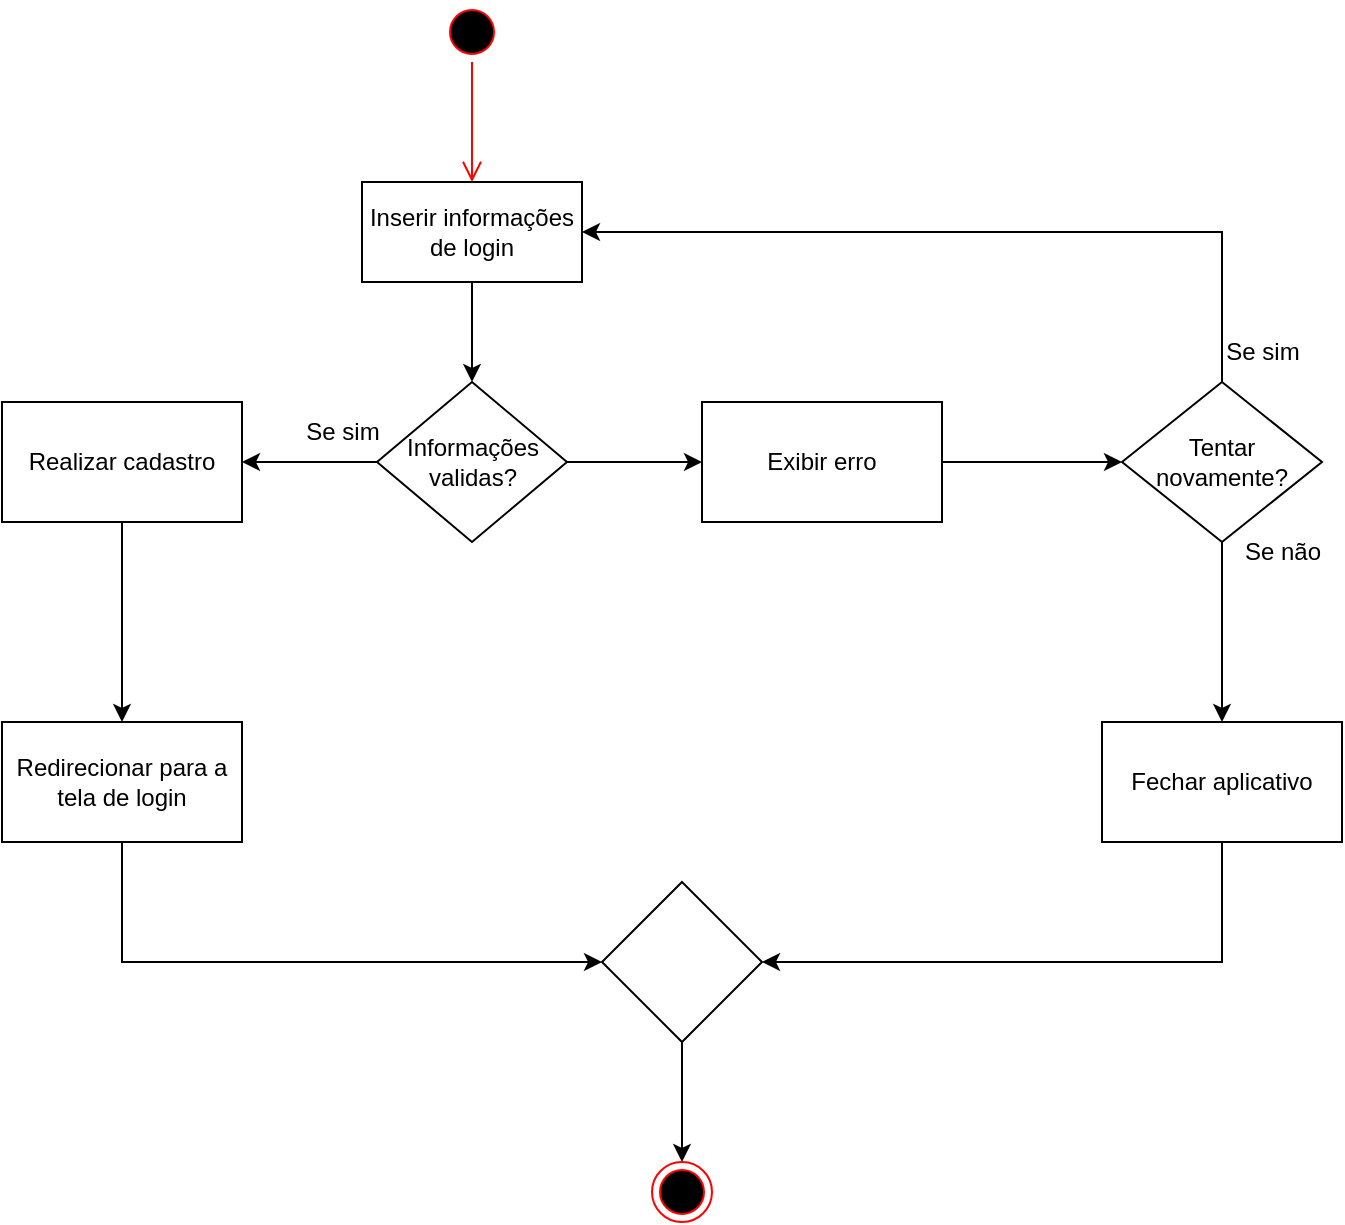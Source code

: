 <mxfile version="24.7.7">
  <diagram name="Página-1" id="uuQs0PjwtDA5l6Fh1MFA">
    <mxGraphModel dx="1434" dy="734" grid="1" gridSize="10" guides="1" tooltips="1" connect="1" arrows="1" fold="1" page="1" pageScale="1" pageWidth="1169" pageHeight="826" math="0" shadow="0">
      <root>
        <mxCell id="0" />
        <mxCell id="1" parent="0" />
        <mxCell id="siaqCacQFSX6dH0VF1lV-1" value="" style="ellipse;html=1;shape=startState;fillColor=#000000;strokeColor=#ff0000;" vertex="1" parent="1">
          <mxGeometry x="540" y="160" width="30" height="30" as="geometry" />
        </mxCell>
        <mxCell id="siaqCacQFSX6dH0VF1lV-2" value="" style="edgeStyle=orthogonalEdgeStyle;html=1;verticalAlign=bottom;endArrow=open;endSize=8;strokeColor=#ff0000;rounded=0;" edge="1" source="siaqCacQFSX6dH0VF1lV-1" parent="1">
          <mxGeometry relative="1" as="geometry">
            <mxPoint x="555" y="250" as="targetPoint" />
          </mxGeometry>
        </mxCell>
        <mxCell id="siaqCacQFSX6dH0VF1lV-5" value="" style="edgeStyle=orthogonalEdgeStyle;rounded=0;orthogonalLoop=1;jettySize=auto;html=1;" edge="1" parent="1" source="siaqCacQFSX6dH0VF1lV-3" target="siaqCacQFSX6dH0VF1lV-4">
          <mxGeometry relative="1" as="geometry" />
        </mxCell>
        <mxCell id="siaqCacQFSX6dH0VF1lV-3" value="Inserir informações de login" style="html=1;whiteSpace=wrap;" vertex="1" parent="1">
          <mxGeometry x="500" y="250" width="110" height="50" as="geometry" />
        </mxCell>
        <mxCell id="siaqCacQFSX6dH0VF1lV-7" value="" style="edgeStyle=orthogonalEdgeStyle;rounded=0;orthogonalLoop=1;jettySize=auto;html=1;" edge="1" parent="1" source="siaqCacQFSX6dH0VF1lV-4" target="siaqCacQFSX6dH0VF1lV-6">
          <mxGeometry relative="1" as="geometry" />
        </mxCell>
        <mxCell id="siaqCacQFSX6dH0VF1lV-12" value="" style="edgeStyle=orthogonalEdgeStyle;rounded=0;orthogonalLoop=1;jettySize=auto;html=1;" edge="1" parent="1" source="siaqCacQFSX6dH0VF1lV-4" target="siaqCacQFSX6dH0VF1lV-11">
          <mxGeometry relative="1" as="geometry" />
        </mxCell>
        <mxCell id="siaqCacQFSX6dH0VF1lV-4" value="Informações validas?" style="rhombus;whiteSpace=wrap;html=1;" vertex="1" parent="1">
          <mxGeometry x="507.5" y="350" width="95" height="80" as="geometry" />
        </mxCell>
        <mxCell id="siaqCacQFSX6dH0VF1lV-10" value="" style="edgeStyle=orthogonalEdgeStyle;rounded=0;orthogonalLoop=1;jettySize=auto;html=1;" edge="1" parent="1" source="siaqCacQFSX6dH0VF1lV-6" target="siaqCacQFSX6dH0VF1lV-9">
          <mxGeometry relative="1" as="geometry" />
        </mxCell>
        <mxCell id="siaqCacQFSX6dH0VF1lV-6" value="Realizar cadastro" style="whiteSpace=wrap;html=1;" vertex="1" parent="1">
          <mxGeometry x="320" y="360" width="120" height="60" as="geometry" />
        </mxCell>
        <mxCell id="siaqCacQFSX6dH0VF1lV-8" value="Se sim" style="text;html=1;align=center;verticalAlign=middle;resizable=0;points=[];autosize=1;strokeColor=none;fillColor=none;" vertex="1" parent="1">
          <mxGeometry x="460" y="360" width="60" height="30" as="geometry" />
        </mxCell>
        <mxCell id="siaqCacQFSX6dH0VF1lV-21" style="edgeStyle=orthogonalEdgeStyle;rounded=0;orthogonalLoop=1;jettySize=auto;html=1;" edge="1" parent="1" source="siaqCacQFSX6dH0VF1lV-9" target="siaqCacQFSX6dH0VF1lV-20">
          <mxGeometry relative="1" as="geometry">
            <Array as="points">
              <mxPoint x="380" y="640" />
            </Array>
          </mxGeometry>
        </mxCell>
        <mxCell id="siaqCacQFSX6dH0VF1lV-9" value="Redirecionar para a tela de login" style="whiteSpace=wrap;html=1;" vertex="1" parent="1">
          <mxGeometry x="320" y="520" width="120" height="60" as="geometry" />
        </mxCell>
        <mxCell id="siaqCacQFSX6dH0VF1lV-14" value="" style="edgeStyle=orthogonalEdgeStyle;rounded=0;orthogonalLoop=1;jettySize=auto;html=1;" edge="1" parent="1" source="siaqCacQFSX6dH0VF1lV-11" target="siaqCacQFSX6dH0VF1lV-13">
          <mxGeometry relative="1" as="geometry" />
        </mxCell>
        <mxCell id="siaqCacQFSX6dH0VF1lV-11" value="Exibir erro" style="whiteSpace=wrap;html=1;" vertex="1" parent="1">
          <mxGeometry x="670" y="360" width="120" height="60" as="geometry" />
        </mxCell>
        <mxCell id="siaqCacQFSX6dH0VF1lV-15" style="edgeStyle=orthogonalEdgeStyle;rounded=0;orthogonalLoop=1;jettySize=auto;html=1;" edge="1" parent="1" source="siaqCacQFSX6dH0VF1lV-13" target="siaqCacQFSX6dH0VF1lV-3">
          <mxGeometry relative="1" as="geometry">
            <Array as="points">
              <mxPoint x="930" y="275" />
            </Array>
          </mxGeometry>
        </mxCell>
        <mxCell id="siaqCacQFSX6dH0VF1lV-18" value="" style="edgeStyle=orthogonalEdgeStyle;rounded=0;orthogonalLoop=1;jettySize=auto;html=1;" edge="1" parent="1" source="siaqCacQFSX6dH0VF1lV-13" target="siaqCacQFSX6dH0VF1lV-17">
          <mxGeometry relative="1" as="geometry" />
        </mxCell>
        <mxCell id="siaqCacQFSX6dH0VF1lV-13" value="Tentar novamente?" style="rhombus;whiteSpace=wrap;html=1;" vertex="1" parent="1">
          <mxGeometry x="880" y="350" width="100" height="80" as="geometry" />
        </mxCell>
        <mxCell id="siaqCacQFSX6dH0VF1lV-16" value="Se sim" style="text;html=1;align=center;verticalAlign=middle;resizable=0;points=[];autosize=1;strokeColor=none;fillColor=none;" vertex="1" parent="1">
          <mxGeometry x="920" y="320" width="60" height="30" as="geometry" />
        </mxCell>
        <mxCell id="siaqCacQFSX6dH0VF1lV-22" style="edgeStyle=orthogonalEdgeStyle;rounded=0;orthogonalLoop=1;jettySize=auto;html=1;" edge="1" parent="1" source="siaqCacQFSX6dH0VF1lV-17" target="siaqCacQFSX6dH0VF1lV-20">
          <mxGeometry relative="1" as="geometry">
            <Array as="points">
              <mxPoint x="930" y="640" />
            </Array>
          </mxGeometry>
        </mxCell>
        <mxCell id="siaqCacQFSX6dH0VF1lV-17" value="Fechar aplicativo" style="whiteSpace=wrap;html=1;" vertex="1" parent="1">
          <mxGeometry x="870" y="520" width="120" height="60" as="geometry" />
        </mxCell>
        <mxCell id="siaqCacQFSX6dH0VF1lV-19" value="Se não" style="text;html=1;align=center;verticalAlign=middle;resizable=0;points=[];autosize=1;strokeColor=none;fillColor=none;" vertex="1" parent="1">
          <mxGeometry x="930" y="420" width="60" height="30" as="geometry" />
        </mxCell>
        <mxCell id="siaqCacQFSX6dH0VF1lV-24" value="" style="edgeStyle=orthogonalEdgeStyle;rounded=0;orthogonalLoop=1;jettySize=auto;html=1;" edge="1" parent="1" source="siaqCacQFSX6dH0VF1lV-20" target="siaqCacQFSX6dH0VF1lV-23">
          <mxGeometry relative="1" as="geometry" />
        </mxCell>
        <mxCell id="siaqCacQFSX6dH0VF1lV-20" value="" style="rhombus;whiteSpace=wrap;html=1;" vertex="1" parent="1">
          <mxGeometry x="620" y="600" width="80" height="80" as="geometry" />
        </mxCell>
        <mxCell id="siaqCacQFSX6dH0VF1lV-23" value="" style="ellipse;html=1;shape=endState;fillColor=#000000;strokeColor=#ff0000;" vertex="1" parent="1">
          <mxGeometry x="645" y="740" width="30" height="30" as="geometry" />
        </mxCell>
      </root>
    </mxGraphModel>
  </diagram>
</mxfile>
